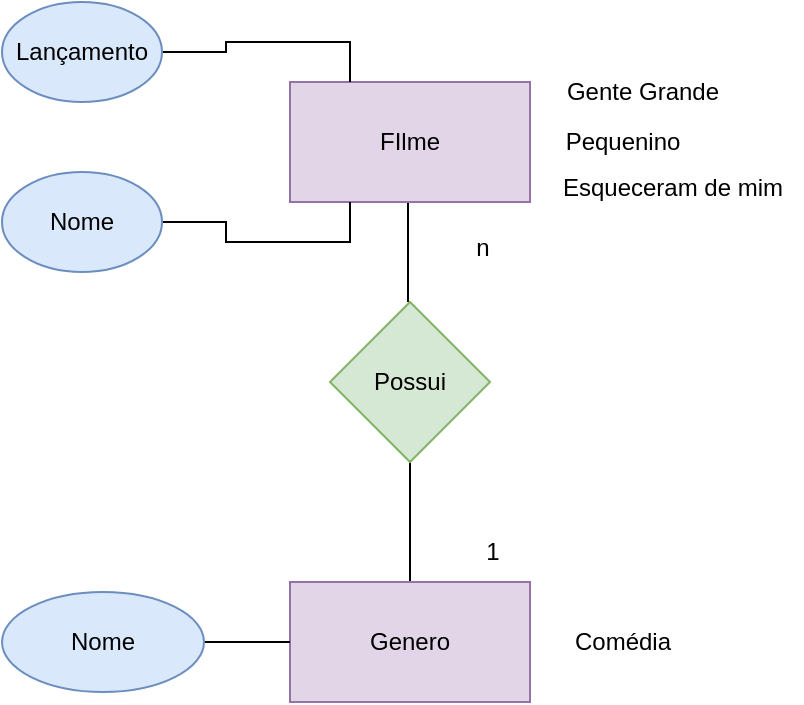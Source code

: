 <mxfile version="21.6.5" type="device">
  <diagram name="Página-1" id="F85-cfrXUr9EWEr9N2tU">
    <mxGraphModel dx="1050" dy="581" grid="1" gridSize="10" guides="1" tooltips="1" connect="1" arrows="1" fold="1" page="1" pageScale="1" pageWidth="827" pageHeight="1169" math="0" shadow="0">
      <root>
        <mxCell id="0" />
        <mxCell id="1" parent="0" />
        <mxCell id="yLvX_ULmUr8WsTHMWKQI-3" style="edgeStyle=orthogonalEdgeStyle;rounded=0;orthogonalLoop=1;jettySize=auto;html=1;entryX=0.5;entryY=0;entryDx=0;entryDy=0;endArrow=none;endFill=0;" edge="1" parent="1">
          <mxGeometry relative="1" as="geometry">
            <mxPoint x="413" y="260" as="sourcePoint" />
            <mxPoint x="413" y="310" as="targetPoint" />
          </mxGeometry>
        </mxCell>
        <mxCell id="yLvX_ULmUr8WsTHMWKQI-1" value="FIlme" style="rounded=0;whiteSpace=wrap;html=1;fillColor=#e1d5e7;strokeColor=#9673a6;" vertex="1" parent="1">
          <mxGeometry x="354" y="200" width="120" height="60" as="geometry" />
        </mxCell>
        <mxCell id="yLvX_ULmUr8WsTHMWKQI-5" style="edgeStyle=orthogonalEdgeStyle;rounded=0;orthogonalLoop=1;jettySize=auto;html=1;entryX=0.5;entryY=0;entryDx=0;entryDy=0;endArrow=none;endFill=0;" edge="1" parent="1" source="yLvX_ULmUr8WsTHMWKQI-2" target="yLvX_ULmUr8WsTHMWKQI-4">
          <mxGeometry relative="1" as="geometry" />
        </mxCell>
        <mxCell id="yLvX_ULmUr8WsTHMWKQI-2" value="Possui" style="rhombus;whiteSpace=wrap;html=1;fillColor=#d5e8d4;strokeColor=#82b366;" vertex="1" parent="1">
          <mxGeometry x="374" y="310" width="80" height="80" as="geometry" />
        </mxCell>
        <mxCell id="yLvX_ULmUr8WsTHMWKQI-4" value="Genero" style="rounded=0;whiteSpace=wrap;html=1;fillColor=#e1d5e7;strokeColor=#9673a6;" vertex="1" parent="1">
          <mxGeometry x="354" y="450" width="120" height="60" as="geometry" />
        </mxCell>
        <mxCell id="yLvX_ULmUr8WsTHMWKQI-6" value="1" style="text;html=1;align=center;verticalAlign=middle;resizable=0;points=[];autosize=1;strokeColor=none;fillColor=none;" vertex="1" parent="1">
          <mxGeometry x="440" y="420" width="30" height="30" as="geometry" />
        </mxCell>
        <mxCell id="yLvX_ULmUr8WsTHMWKQI-8" value="n" style="text;html=1;align=center;verticalAlign=middle;resizable=0;points=[];autosize=1;strokeColor=none;fillColor=none;" vertex="1" parent="1">
          <mxGeometry x="435" y="268" width="30" height="30" as="geometry" />
        </mxCell>
        <mxCell id="yLvX_ULmUr8WsTHMWKQI-9" value="Comédia" style="text;html=1;align=center;verticalAlign=middle;resizable=0;points=[];autosize=1;strokeColor=none;fillColor=none;" vertex="1" parent="1">
          <mxGeometry x="485" y="465" width="70" height="30" as="geometry" />
        </mxCell>
        <mxCell id="yLvX_ULmUr8WsTHMWKQI-10" value="Gente Grande" style="text;html=1;align=center;verticalAlign=middle;resizable=0;points=[];autosize=1;strokeColor=none;fillColor=none;" vertex="1" parent="1">
          <mxGeometry x="480" y="190" width="100" height="30" as="geometry" />
        </mxCell>
        <mxCell id="yLvX_ULmUr8WsTHMWKQI-11" value="Pequenino" style="text;html=1;align=center;verticalAlign=middle;resizable=0;points=[];autosize=1;strokeColor=none;fillColor=none;" vertex="1" parent="1">
          <mxGeometry x="480" y="215" width="80" height="30" as="geometry" />
        </mxCell>
        <mxCell id="yLvX_ULmUr8WsTHMWKQI-14" value="Esqueceram de mim" style="text;html=1;align=center;verticalAlign=middle;resizable=0;points=[];autosize=1;strokeColor=none;fillColor=none;" vertex="1" parent="1">
          <mxGeometry x="480" y="238" width="130" height="30" as="geometry" />
        </mxCell>
        <mxCell id="yLvX_ULmUr8WsTHMWKQI-19" style="edgeStyle=orthogonalEdgeStyle;rounded=0;orthogonalLoop=1;jettySize=auto;html=1;entryX=0.25;entryY=0;entryDx=0;entryDy=0;endArrow=none;endFill=0;" edge="1" parent="1" source="yLvX_ULmUr8WsTHMWKQI-15" target="yLvX_ULmUr8WsTHMWKQI-1">
          <mxGeometry relative="1" as="geometry" />
        </mxCell>
        <mxCell id="yLvX_ULmUr8WsTHMWKQI-15" value="Lançamento" style="ellipse;whiteSpace=wrap;html=1;fillColor=#dae8fc;strokeColor=#6c8ebf;" vertex="1" parent="1">
          <mxGeometry x="210" y="160" width="80" height="50" as="geometry" />
        </mxCell>
        <mxCell id="yLvX_ULmUr8WsTHMWKQI-20" style="edgeStyle=orthogonalEdgeStyle;rounded=0;orthogonalLoop=1;jettySize=auto;html=1;entryX=0.25;entryY=1;entryDx=0;entryDy=0;endArrow=none;endFill=0;" edge="1" parent="1" source="yLvX_ULmUr8WsTHMWKQI-18" target="yLvX_ULmUr8WsTHMWKQI-1">
          <mxGeometry relative="1" as="geometry" />
        </mxCell>
        <mxCell id="yLvX_ULmUr8WsTHMWKQI-18" value="Nome" style="ellipse;whiteSpace=wrap;html=1;fillColor=#dae8fc;strokeColor=#6c8ebf;" vertex="1" parent="1">
          <mxGeometry x="210" y="245" width="80" height="50" as="geometry" />
        </mxCell>
        <mxCell id="yLvX_ULmUr8WsTHMWKQI-22" value="" style="edgeStyle=orthogonalEdgeStyle;rounded=0;orthogonalLoop=1;jettySize=auto;html=1;startArrow=none;startFill=0;endArrow=none;endFill=0;" edge="1" parent="1" source="yLvX_ULmUr8WsTHMWKQI-21" target="yLvX_ULmUr8WsTHMWKQI-4">
          <mxGeometry relative="1" as="geometry" />
        </mxCell>
        <mxCell id="yLvX_ULmUr8WsTHMWKQI-21" value="Nome" style="ellipse;whiteSpace=wrap;html=1;fillColor=#dae8fc;strokeColor=#6c8ebf;" vertex="1" parent="1">
          <mxGeometry x="210" y="455" width="101" height="50" as="geometry" />
        </mxCell>
      </root>
    </mxGraphModel>
  </diagram>
</mxfile>

